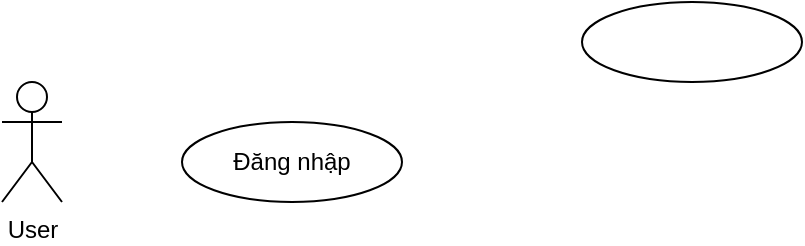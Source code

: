 <mxfile version="24.7.17">
  <diagram name="Page-1" id="I4NgPt_ZhvG6XGFB1_ih">
    <mxGraphModel dx="1290" dy="563" grid="1" gridSize="10" guides="1" tooltips="1" connect="1" arrows="1" fold="1" page="1" pageScale="1" pageWidth="850" pageHeight="1100" math="0" shadow="0">
      <root>
        <mxCell id="0" />
        <mxCell id="1" parent="0" />
        <mxCell id="hAL4R11POa3iQWuHamc3-1" value="User" style="shape=umlActor;verticalLabelPosition=bottom;verticalAlign=top;html=1;outlineConnect=0;" vertex="1" parent="1">
          <mxGeometry x="140" y="170" width="30" height="60" as="geometry" />
        </mxCell>
        <mxCell id="hAL4R11POa3iQWuHamc3-3" value="Đăng nhập" style="ellipse;whiteSpace=wrap;html=1;" vertex="1" parent="1">
          <mxGeometry x="230" y="190" width="110" height="40" as="geometry" />
        </mxCell>
        <mxCell id="hAL4R11POa3iQWuHamc3-4" value="" style="ellipse;whiteSpace=wrap;html=1;" vertex="1" parent="1">
          <mxGeometry x="430" y="130" width="110" height="40" as="geometry" />
        </mxCell>
      </root>
    </mxGraphModel>
  </diagram>
</mxfile>
